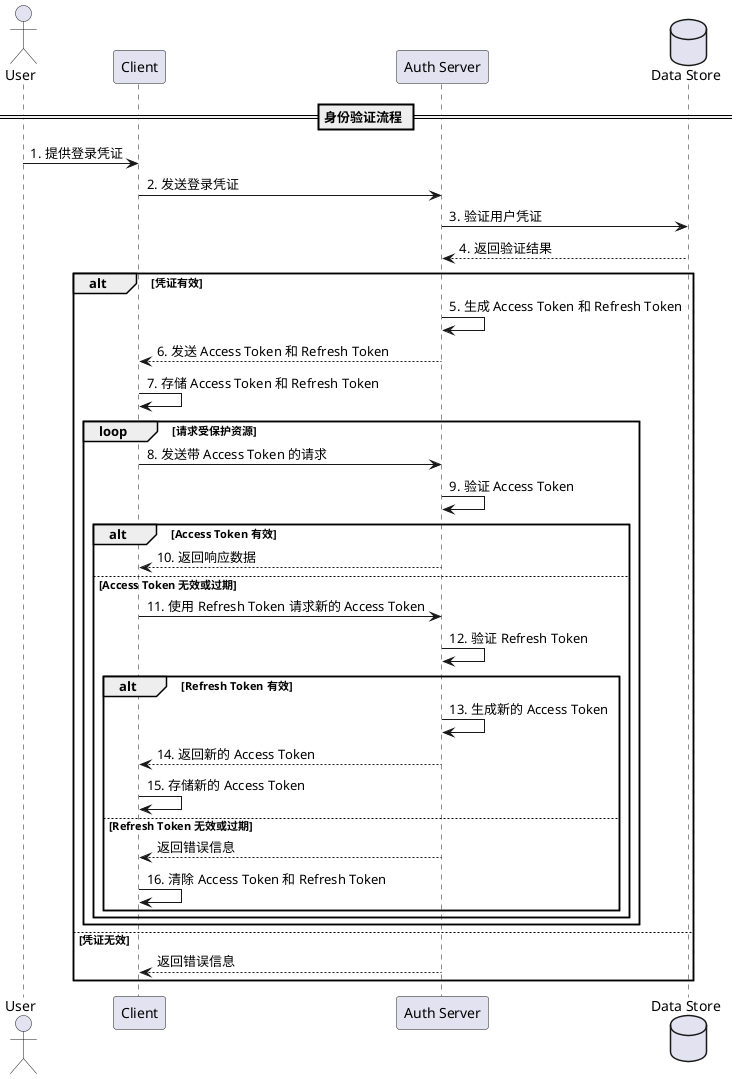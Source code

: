 @startuml

actor User
participant "Client" as Client
participant "Auth Server" as AuthServer
database "Data Store" as DataStore

== 身份验证流程 ==

User -> Client: 1. 提供登录凭证
Client -> AuthServer: 2. 发送登录凭证

AuthServer -> DataStore: 3. 验证用户凭证
DataStore ---> AuthServer: 4. 返回验证结果

alt 凭证有效
    AuthServer -> AuthServer: 5. 生成 Access Token 和 Refresh Token
    AuthServer --> Client: 6. 发送 Access Token 和 Refresh Token
    Client -> Client: 7. 存储 Access Token 和 Refresh Token

    loop 请求受保护资源
        Client -> AuthServer: 8. 发送带 Access Token 的请求
        AuthServer -> AuthServer: 9. 验证 Access Token
        alt Access Token 有效
            AuthServer --> Client: 10. 返回响应数据
        else Access Token 无效或过期
            Client -> AuthServer: 11. 使用 Refresh Token 请求新的 Access Token
            AuthServer -> AuthServer: 12. 验证 Refresh Token
            alt Refresh Token 有效
                AuthServer -> AuthServer: 13. 生成新的 Access Token
                AuthServer --> Client: 14. 返回新的 Access Token
                Client -> Client: 15. 存储新的 Access Token
            else Refresh Token 无效或过期
                AuthServer --> Client: 返回错误信息
                Client -> Client: 16. 清除 Access Token 和 Refresh Token
            end
        end
    end

else 凭证无效
    AuthServer --> Client: 返回错误信息
end

@enduml
